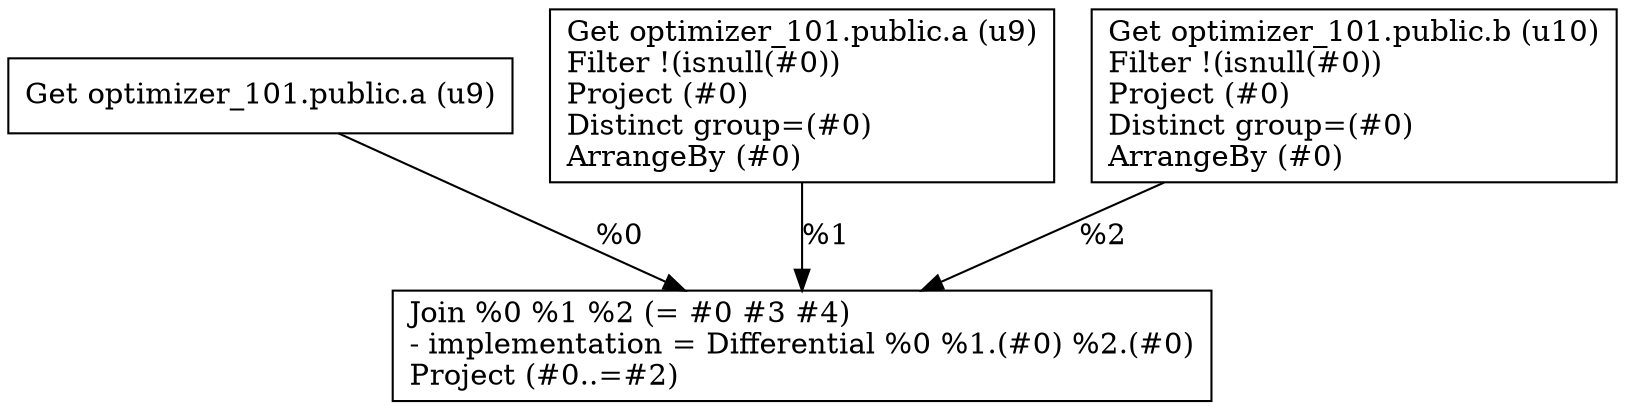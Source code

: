 digraph G {
    node0 [shape = record, label="Get optimizer_101.public.a (u9)\l"]
    node1 [shape = record, label="Get optimizer_101.public.a (u9)\lFilter !(isnull(#0))\lProject (#0)\lDistinct group=(#0)\lArrangeBy (#0)\l"]
    node2 [shape = record, label="Get optimizer_101.public.b (u10)\lFilter !(isnull(#0))\lProject (#0)\lDistinct group=(#0)\lArrangeBy (#0)\l"]
    node3 [shape = record, label="Join %0 %1 %2 (= #0 #3 #4)\l- implementation = Differential %0 %1.(#0) %2.(#0)\lProject (#0..=#2)\l"]
    node1 -> node3 [label = "%1\l"]
    node2 -> node3 [label = "%2\l"]
    node0 -> node3 [label = "%0\l"]
}
